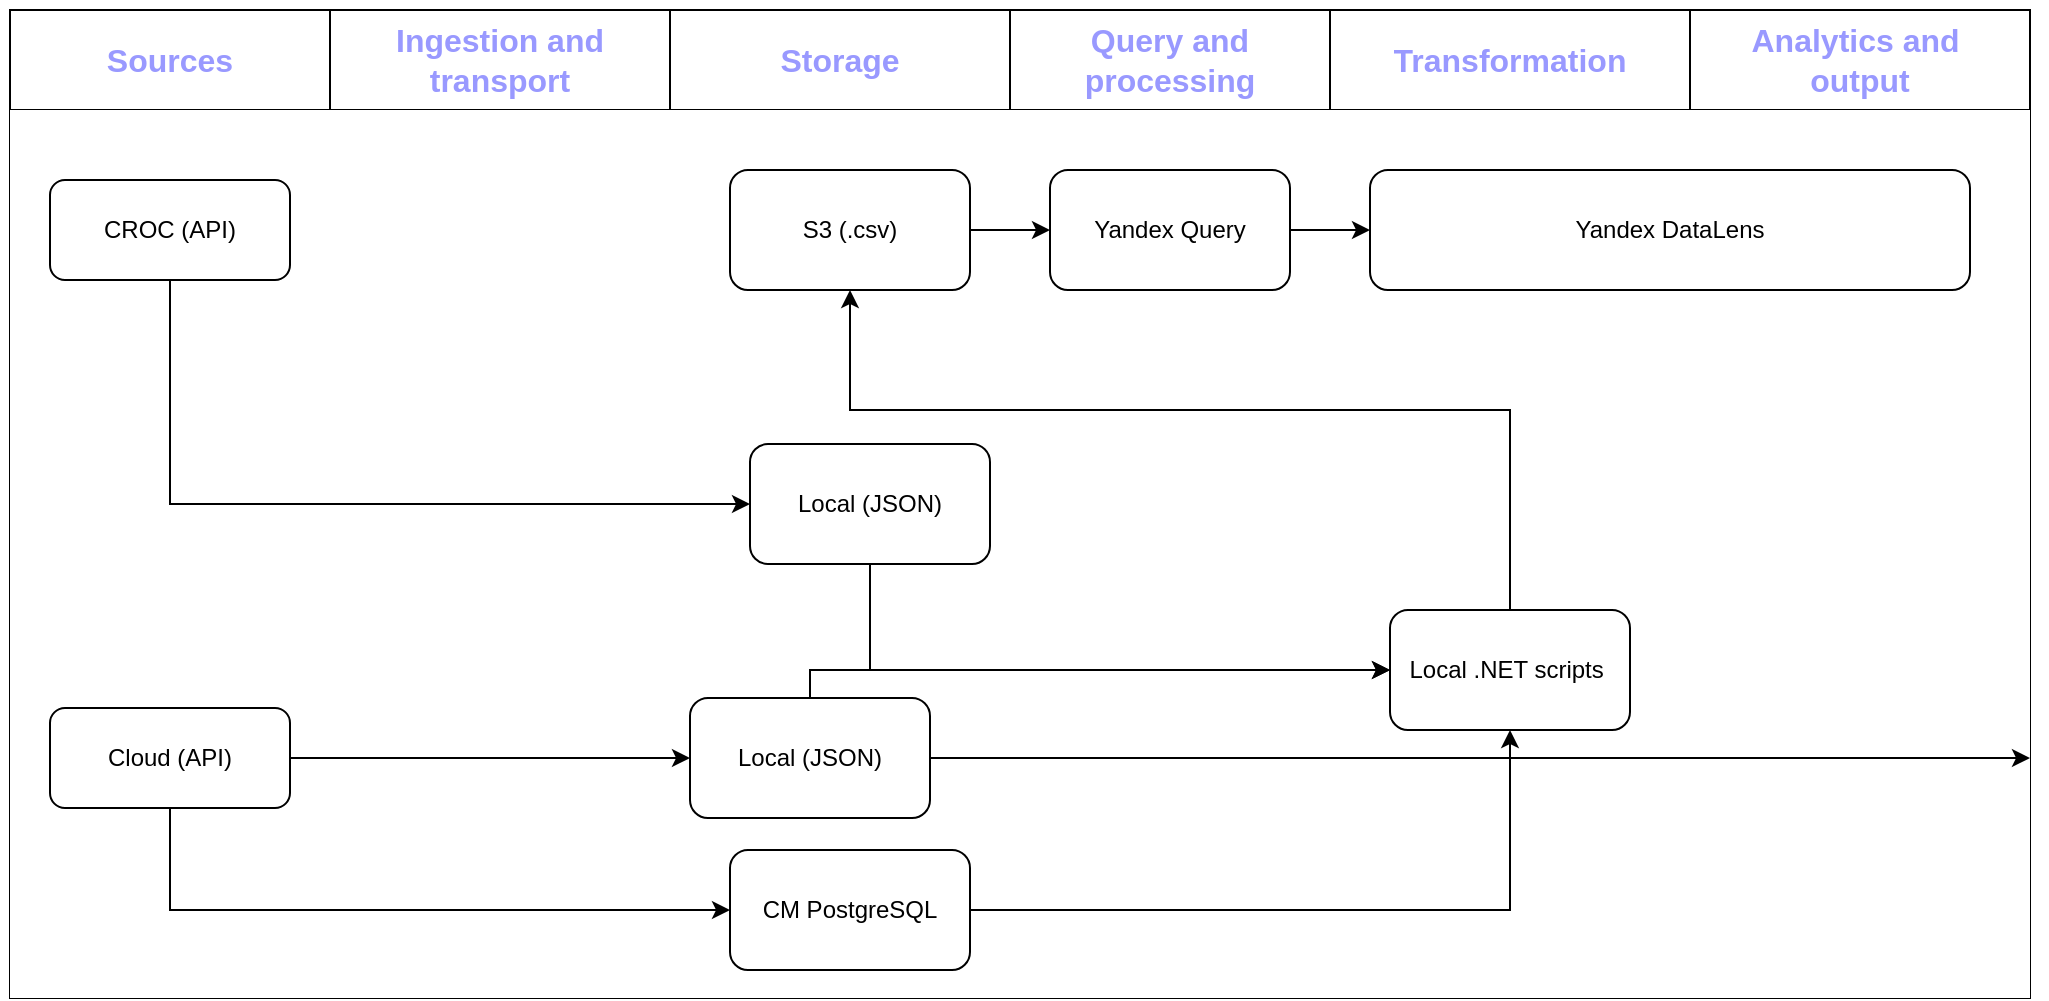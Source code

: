 <mxfile version="24.5.5" type="github">
  <diagram name="Page-1" id="4GBzzB2ue3xNTXYEmm02">
    <mxGraphModel dx="1224" dy="509" grid="1" gridSize="10" guides="1" tooltips="1" connect="1" arrows="1" fold="1" page="1" pageScale="1" pageWidth="1169" pageHeight="827" math="0" shadow="0">
      <root>
        <mxCell id="0" />
        <mxCell id="1" parent="0" />
        <mxCell id="fL6lvS7GN7arQnfJmLDX-31" value="" style="shape=table;startSize=0;container=1;collapsible=0;childLayout=tableLayout;fontSize=16;fillColor=none;strokeColor=default;swimlaneLine=1;" vertex="1" parent="1">
          <mxGeometry x="10" y="10" width="1010" height="494" as="geometry" />
        </mxCell>
        <mxCell id="fL6lvS7GN7arQnfJmLDX-32" value="" style="shape=tableRow;horizontal=0;startSize=0;swimlaneHead=0;swimlaneBody=0;strokeColor=inherit;top=0;left=0;bottom=0;right=0;collapsible=0;dropTarget=0;fillColor=none;points=[[0,0.5],[1,0.5]];portConstraint=eastwest;fontSize=16;shadow=1;fontStyle=1" vertex="1" parent="fL6lvS7GN7arQnfJmLDX-31">
          <mxGeometry width="1010" height="50" as="geometry" />
        </mxCell>
        <mxCell id="fL6lvS7GN7arQnfJmLDX-33" value="Sources" style="shape=partialRectangle;html=1;whiteSpace=wrap;connectable=0;strokeColor=inherit;overflow=hidden;fillColor=none;top=0;left=0;bottom=0;right=0;pointerEvents=1;fontSize=16;strokeWidth=0;fontStyle=1;fontColor=#9999FF;" vertex="1" parent="fL6lvS7GN7arQnfJmLDX-32">
          <mxGeometry width="160" height="50" as="geometry">
            <mxRectangle width="160" height="50" as="alternateBounds" />
          </mxGeometry>
        </mxCell>
        <mxCell id="fL6lvS7GN7arQnfJmLDX-34" value="Ingestion and transport" style="shape=partialRectangle;html=1;whiteSpace=wrap;connectable=0;strokeColor=inherit;overflow=hidden;fillColor=none;top=0;left=0;bottom=0;right=0;pointerEvents=1;fontSize=16;strokeWidth=0;fontStyle=1;fontColor=#9999FF;" vertex="1" parent="fL6lvS7GN7arQnfJmLDX-32">
          <mxGeometry x="160" width="170" height="50" as="geometry">
            <mxRectangle width="170" height="50" as="alternateBounds" />
          </mxGeometry>
        </mxCell>
        <mxCell id="fL6lvS7GN7arQnfJmLDX-35" value="Storage" style="shape=partialRectangle;html=1;whiteSpace=wrap;connectable=0;strokeColor=inherit;overflow=hidden;fillColor=none;top=0;left=0;bottom=0;right=0;pointerEvents=1;fontSize=16;strokeWidth=0;fontStyle=1;fontColor=#9999FF;" vertex="1" parent="fL6lvS7GN7arQnfJmLDX-32">
          <mxGeometry x="330" width="170" height="50" as="geometry">
            <mxRectangle width="170" height="50" as="alternateBounds" />
          </mxGeometry>
        </mxCell>
        <mxCell id="fL6lvS7GN7arQnfJmLDX-44" value="Query and processing" style="shape=partialRectangle;html=1;whiteSpace=wrap;connectable=0;strokeColor=inherit;overflow=hidden;fillColor=none;top=0;left=0;bottom=0;right=0;pointerEvents=1;fontSize=16;strokeWidth=0;fontStyle=1;fontColor=#9999FF;" vertex="1" parent="fL6lvS7GN7arQnfJmLDX-32">
          <mxGeometry x="500" width="160" height="50" as="geometry">
            <mxRectangle width="160" height="50" as="alternateBounds" />
          </mxGeometry>
        </mxCell>
        <mxCell id="fL6lvS7GN7arQnfJmLDX-47" value="Transformation" style="shape=partialRectangle;html=1;whiteSpace=wrap;connectable=0;strokeColor=inherit;overflow=hidden;fillColor=none;top=0;left=0;bottom=0;right=0;pointerEvents=1;fontSize=16;strokeWidth=0;fontStyle=1;fontColor=#9999FF;" vertex="1" parent="fL6lvS7GN7arQnfJmLDX-32">
          <mxGeometry x="660" width="180" height="50" as="geometry">
            <mxRectangle width="180" height="50" as="alternateBounds" />
          </mxGeometry>
        </mxCell>
        <mxCell id="fL6lvS7GN7arQnfJmLDX-50" value="Analytics and&amp;nbsp;&lt;div&gt;output&lt;/div&gt;" style="shape=partialRectangle;html=1;whiteSpace=wrap;connectable=0;strokeColor=inherit;overflow=hidden;fillColor=none;top=0;left=0;bottom=0;right=0;pointerEvents=1;fontSize=16;strokeWidth=0;fontStyle=1;fontColor=#9999FF;" vertex="1" parent="fL6lvS7GN7arQnfJmLDX-32">
          <mxGeometry x="840" width="170" height="50" as="geometry">
            <mxRectangle width="170" height="50" as="alternateBounds" />
          </mxGeometry>
        </mxCell>
        <mxCell id="fL6lvS7GN7arQnfJmLDX-40" value="" style="shape=tableRow;horizontal=0;startSize=0;swimlaneHead=0;swimlaneBody=0;strokeColor=inherit;top=0;left=0;bottom=0;right=0;collapsible=0;dropTarget=0;fillColor=none;points=[[0,0.5],[1,0.5]];portConstraint=eastwest;fontSize=16;" vertex="1" parent="fL6lvS7GN7arQnfJmLDX-31">
          <mxGeometry y="50" width="1010" height="444" as="geometry" />
        </mxCell>
        <mxCell id="fL6lvS7GN7arQnfJmLDX-41" value="" style="shape=partialRectangle;html=1;whiteSpace=wrap;connectable=0;strokeColor=inherit;overflow=hidden;fillColor=default;top=0;left=0;bottom=0;right=0;pointerEvents=1;fontSize=16;" vertex="1" parent="fL6lvS7GN7arQnfJmLDX-40">
          <mxGeometry width="160" height="444" as="geometry">
            <mxRectangle width="160" height="444" as="alternateBounds" />
          </mxGeometry>
        </mxCell>
        <mxCell id="fL6lvS7GN7arQnfJmLDX-42" value="" style="shape=partialRectangle;html=1;whiteSpace=wrap;connectable=0;strokeColor=inherit;overflow=hidden;fillColor=default;top=0;left=0;bottom=0;right=0;pointerEvents=1;fontSize=16;" vertex="1" parent="fL6lvS7GN7arQnfJmLDX-40">
          <mxGeometry x="160" width="170" height="444" as="geometry">
            <mxRectangle width="170" height="444" as="alternateBounds" />
          </mxGeometry>
        </mxCell>
        <mxCell id="fL6lvS7GN7arQnfJmLDX-43" value="" style="shape=partialRectangle;html=1;whiteSpace=wrap;connectable=0;strokeColor=inherit;overflow=hidden;fillColor=default;top=0;left=0;bottom=0;right=0;pointerEvents=1;fontSize=16;" vertex="1" parent="fL6lvS7GN7arQnfJmLDX-40">
          <mxGeometry x="330" width="170" height="444" as="geometry">
            <mxRectangle width="170" height="444" as="alternateBounds" />
          </mxGeometry>
        </mxCell>
        <mxCell id="fL6lvS7GN7arQnfJmLDX-46" style="shape=partialRectangle;html=1;whiteSpace=wrap;connectable=0;strokeColor=inherit;overflow=hidden;fillColor=default;top=0;left=0;bottom=0;right=0;pointerEvents=1;fontSize=16;" vertex="1" parent="fL6lvS7GN7arQnfJmLDX-40">
          <mxGeometry x="500" width="160" height="444" as="geometry">
            <mxRectangle width="160" height="444" as="alternateBounds" />
          </mxGeometry>
        </mxCell>
        <mxCell id="fL6lvS7GN7arQnfJmLDX-49" style="shape=partialRectangle;html=1;whiteSpace=wrap;connectable=0;strokeColor=inherit;overflow=hidden;fillColor=default;top=0;left=0;bottom=0;right=0;pointerEvents=1;fontSize=16;" vertex="1" parent="fL6lvS7GN7arQnfJmLDX-40">
          <mxGeometry x="660" width="180" height="444" as="geometry">
            <mxRectangle width="180" height="444" as="alternateBounds" />
          </mxGeometry>
        </mxCell>
        <mxCell id="fL6lvS7GN7arQnfJmLDX-52" style="shape=partialRectangle;html=1;whiteSpace=wrap;connectable=0;strokeColor=inherit;overflow=hidden;fillColor=default;top=0;left=0;bottom=0;right=0;pointerEvents=1;fontSize=16;" vertex="1" parent="fL6lvS7GN7arQnfJmLDX-40">
          <mxGeometry x="840" width="170" height="444" as="geometry">
            <mxRectangle width="170" height="444" as="alternateBounds" />
          </mxGeometry>
        </mxCell>
        <mxCell id="fL6lvS7GN7arQnfJmLDX-68" value="" style="whiteSpace=wrap;html=1;rounded=1;" vertex="1" parent="fL6lvS7GN7arQnfJmLDX-40">
          <mxGeometry x="1010" width="NaN" height="444" as="geometry">
            <mxRectangle width="NaN" height="444" as="alternateBounds" />
          </mxGeometry>
        </mxCell>
        <mxCell id="fL6lvS7GN7arQnfJmLDX-4" value="" style="edgeStyle=orthogonalEdgeStyle;rounded=0;orthogonalLoop=1;jettySize=auto;html=1;" edge="1" parent="1" source="fL6lvS7GN7arQnfJmLDX-1" target="fL6lvS7GN7arQnfJmLDX-3">
          <mxGeometry relative="1" as="geometry">
            <Array as="points">
              <mxPoint x="90" y="257" />
            </Array>
            <mxPoint as="offset" />
          </mxGeometry>
        </mxCell>
        <mxCell id="fL6lvS7GN7arQnfJmLDX-1" value="CROC (&lt;span style=&quot;background-color: initial;&quot;&gt;API)&lt;/span&gt;" style="rounded=1;whiteSpace=wrap;html=1;" vertex="1" parent="1">
          <mxGeometry x="30" y="95" width="120" height="50" as="geometry" />
        </mxCell>
        <mxCell id="fL6lvS7GN7arQnfJmLDX-6" value="" style="edgeStyle=orthogonalEdgeStyle;rounded=0;orthogonalLoop=1;jettySize=auto;html=1;" edge="1" parent="1" source="fL6lvS7GN7arQnfJmLDX-2" target="fL6lvS7GN7arQnfJmLDX-5">
          <mxGeometry relative="1" as="geometry" />
        </mxCell>
        <mxCell id="fL6lvS7GN7arQnfJmLDX-13" value="" style="edgeStyle=orthogonalEdgeStyle;rounded=0;orthogonalLoop=1;jettySize=auto;html=1;" edge="1" parent="1" source="fL6lvS7GN7arQnfJmLDX-2" target="fL6lvS7GN7arQnfJmLDX-12">
          <mxGeometry relative="1" as="geometry">
            <Array as="points">
              <mxPoint x="90" y="460" />
            </Array>
          </mxGeometry>
        </mxCell>
        <mxCell id="fL6lvS7GN7arQnfJmLDX-2" value="Cloud (API)" style="rounded=1;whiteSpace=wrap;html=1;" vertex="1" parent="1">
          <mxGeometry x="30" y="359" width="120" height="50" as="geometry" />
        </mxCell>
        <mxCell id="fL6lvS7GN7arQnfJmLDX-84" style="edgeStyle=orthogonalEdgeStyle;rounded=0;orthogonalLoop=1;jettySize=auto;html=1;entryX=0;entryY=0.5;entryDx=0;entryDy=0;" edge="1" parent="1" source="fL6lvS7GN7arQnfJmLDX-3" target="fL6lvS7GN7arQnfJmLDX-72">
          <mxGeometry relative="1" as="geometry">
            <Array as="points">
              <mxPoint x="440" y="340" />
            </Array>
          </mxGeometry>
        </mxCell>
        <mxCell id="fL6lvS7GN7arQnfJmLDX-3" value="Local (JSON)" style="whiteSpace=wrap;html=1;rounded=1;" vertex="1" parent="1">
          <mxGeometry x="380" y="227" width="120" height="60" as="geometry" />
        </mxCell>
        <mxCell id="fL6lvS7GN7arQnfJmLDX-69" value="" style="edgeStyle=orthogonalEdgeStyle;rounded=0;orthogonalLoop=1;jettySize=auto;html=1;" edge="1" parent="1" source="fL6lvS7GN7arQnfJmLDX-5" target="fL6lvS7GN7arQnfJmLDX-68">
          <mxGeometry relative="1" as="geometry" />
        </mxCell>
        <mxCell id="fL6lvS7GN7arQnfJmLDX-81" style="edgeStyle=orthogonalEdgeStyle;rounded=0;orthogonalLoop=1;jettySize=auto;html=1;entryX=0;entryY=0.5;entryDx=0;entryDy=0;" edge="1" parent="1" source="fL6lvS7GN7arQnfJmLDX-5" target="fL6lvS7GN7arQnfJmLDX-72">
          <mxGeometry relative="1" as="geometry">
            <Array as="points">
              <mxPoint x="410" y="340" />
            </Array>
          </mxGeometry>
        </mxCell>
        <mxCell id="fL6lvS7GN7arQnfJmLDX-5" value="Local (JSON)" style="whiteSpace=wrap;html=1;rounded=1;" vertex="1" parent="1">
          <mxGeometry x="350" y="354" width="120" height="60" as="geometry" />
        </mxCell>
        <mxCell id="fL6lvS7GN7arQnfJmLDX-16" value="" style="edgeStyle=orthogonalEdgeStyle;rounded=0;orthogonalLoop=1;jettySize=auto;html=1;" edge="1" parent="1" source="fL6lvS7GN7arQnfJmLDX-10" target="fL6lvS7GN7arQnfJmLDX-15">
          <mxGeometry relative="1" as="geometry" />
        </mxCell>
        <mxCell id="fL6lvS7GN7arQnfJmLDX-10" value="S3 (.csv)" style="whiteSpace=wrap;html=1;rounded=1;" vertex="1" parent="1">
          <mxGeometry x="370" y="90" width="120" height="60" as="geometry" />
        </mxCell>
        <mxCell id="fL6lvS7GN7arQnfJmLDX-76" style="edgeStyle=orthogonalEdgeStyle;rounded=0;orthogonalLoop=1;jettySize=auto;html=1;" edge="1" parent="1" source="fL6lvS7GN7arQnfJmLDX-12" target="fL6lvS7GN7arQnfJmLDX-72">
          <mxGeometry relative="1" as="geometry">
            <mxPoint x="760" y="460" as="sourcePoint" />
            <mxPoint x="1030" y="240.0" as="targetPoint" />
            <Array as="points">
              <mxPoint x="760" y="460" />
            </Array>
          </mxGeometry>
        </mxCell>
        <mxCell id="fL6lvS7GN7arQnfJmLDX-12" value="CM PostgreSQL" style="whiteSpace=wrap;html=1;rounded=1;" vertex="1" parent="1">
          <mxGeometry x="370" y="430" width="120" height="60" as="geometry" />
        </mxCell>
        <mxCell id="fL6lvS7GN7arQnfJmLDX-18" value="" style="edgeStyle=orthogonalEdgeStyle;rounded=0;orthogonalLoop=1;jettySize=auto;html=1;" edge="1" parent="1" source="fL6lvS7GN7arQnfJmLDX-15" target="fL6lvS7GN7arQnfJmLDX-17">
          <mxGeometry relative="1" as="geometry">
            <Array as="points">
              <mxPoint x="590" y="120" />
            </Array>
          </mxGeometry>
        </mxCell>
        <mxCell id="fL6lvS7GN7arQnfJmLDX-15" value="Yandex Query" style="whiteSpace=wrap;html=1;rounded=1;" vertex="1" parent="1">
          <mxGeometry x="530" y="90" width="120" height="60" as="geometry" />
        </mxCell>
        <mxCell id="fL6lvS7GN7arQnfJmLDX-17" value="Yandex DataLens" style="whiteSpace=wrap;html=1;rounded=1;" vertex="1" parent="1">
          <mxGeometry x="690" y="90" width="300" height="60" as="geometry" />
        </mxCell>
        <mxCell id="fL6lvS7GN7arQnfJmLDX-83" style="edgeStyle=orthogonalEdgeStyle;rounded=0;orthogonalLoop=1;jettySize=auto;html=1;" edge="1" parent="1" source="fL6lvS7GN7arQnfJmLDX-72" target="fL6lvS7GN7arQnfJmLDX-10">
          <mxGeometry relative="1" as="geometry">
            <Array as="points">
              <mxPoint x="760" y="210" />
              <mxPoint x="430" y="210" />
            </Array>
          </mxGeometry>
        </mxCell>
        <mxCell id="fL6lvS7GN7arQnfJmLDX-72" value="Local .NET scripts&amp;nbsp;" style="rounded=1;whiteSpace=wrap;html=1;" vertex="1" parent="1">
          <mxGeometry x="700" y="310" width="120" height="60" as="geometry" />
        </mxCell>
      </root>
    </mxGraphModel>
  </diagram>
</mxfile>
